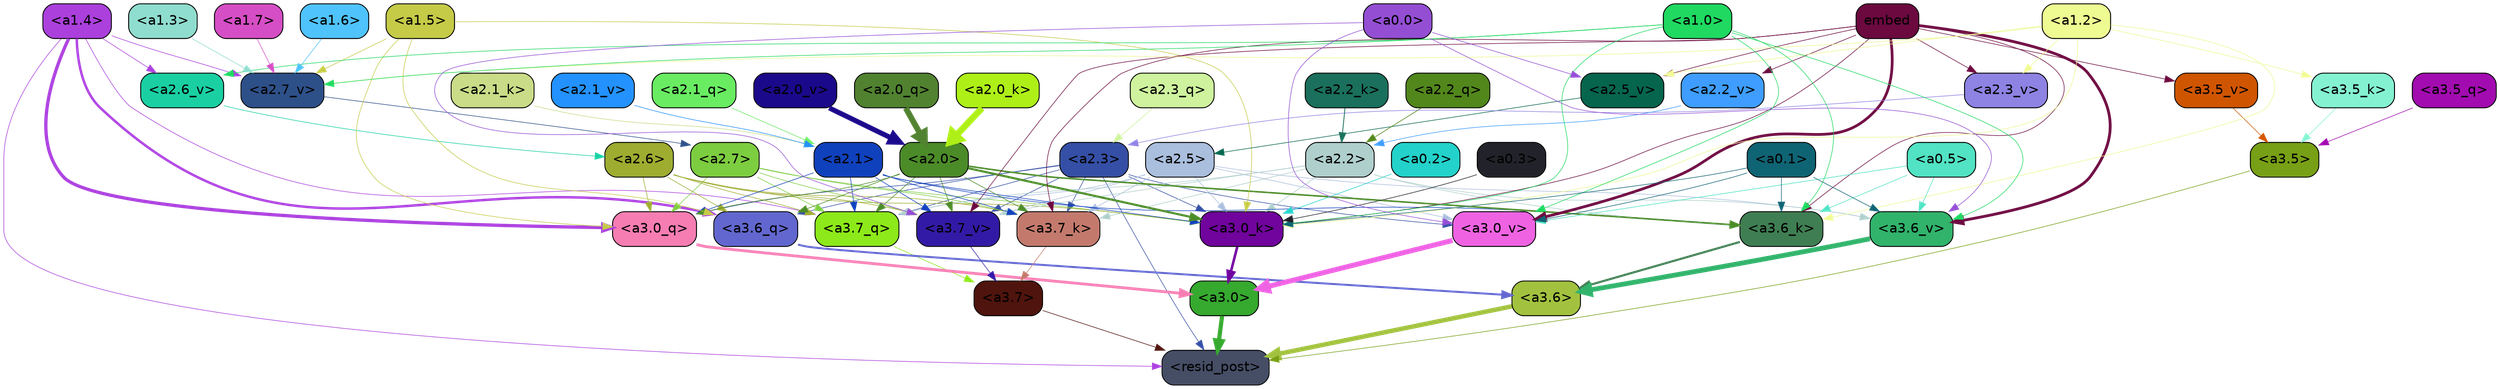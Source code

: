 strict digraph "" {
	graph [bgcolor=transparent,
		layout=dot,
		overlap=false,
		splines=true
	];
	"<a3.7>"	[color=black,
		fillcolor="#4f140d",
		fontname=Helvetica,
		shape=box,
		style="filled, rounded"];
	"<resid_post>"	[color=black,
		fillcolor="#464e66",
		fontname=Helvetica,
		shape=box,
		style="filled, rounded"];
	"<a3.7>" -> "<resid_post>"	[color="#4f140d",
		penwidth=0.6];
	"<a3.6>"	[color=black,
		fillcolor="#a2c23f",
		fontname=Helvetica,
		shape=box,
		style="filled, rounded"];
	"<a3.6>" -> "<resid_post>"	[color="#a2c23f",
		penwidth=4.648244500160217];
	"<a3.5>"	[color=black,
		fillcolor="#78a016",
		fontname=Helvetica,
		shape=box,
		style="filled, rounded"];
	"<a3.5>" -> "<resid_post>"	[color="#78a016",
		penwidth=0.6];
	"<a3.0>"	[color=black,
		fillcolor="#36a92f",
		fontname=Helvetica,
		shape=box,
		style="filled, rounded"];
	"<a3.0>" -> "<resid_post>"	[color="#36a92f",
		penwidth=4.3288813829422];
	"<a2.3>"	[color=black,
		fillcolor="#344fa5",
		fontname=Helvetica,
		shape=box,
		style="filled, rounded"];
	"<a2.3>" -> "<resid_post>"	[color="#344fa5",
		penwidth=0.6];
	"<a3.7_q>"	[color=black,
		fillcolor="#8de919",
		fontname=Helvetica,
		shape=box,
		style="filled, rounded"];
	"<a2.3>" -> "<a3.7_q>"	[color="#344fa5",
		penwidth=0.6];
	"<a3.6_q>"	[color=black,
		fillcolor="#6267cf",
		fontname=Helvetica,
		shape=box,
		style="filled, rounded"];
	"<a2.3>" -> "<a3.6_q>"	[color="#344fa5",
		penwidth=0.6];
	"<a3.0_q>"	[color=black,
		fillcolor="#f67db2",
		fontname=Helvetica,
		shape=box,
		style="filled, rounded"];
	"<a2.3>" -> "<a3.0_q>"	[color="#344fa5",
		penwidth=0.6];
	"<a3.7_k>"	[color=black,
		fillcolor="#c37a6d",
		fontname=Helvetica,
		shape=box,
		style="filled, rounded"];
	"<a2.3>" -> "<a3.7_k>"	[color="#344fa5",
		penwidth=0.6];
	"<a3.0_k>"	[color=black,
		fillcolor="#70049d",
		fontname=Helvetica,
		shape=box,
		style="filled, rounded"];
	"<a2.3>" -> "<a3.0_k>"	[color="#344fa5",
		penwidth=0.6];
	"<a3.7_v>"	[color=black,
		fillcolor="#331aa6",
		fontname=Helvetica,
		shape=box,
		style="filled, rounded"];
	"<a2.3>" -> "<a3.7_v>"	[color="#344fa5",
		penwidth=0.6];
	"<a3.0_v>"	[color=black,
		fillcolor="#ef63e3",
		fontname=Helvetica,
		shape=box,
		style="filled, rounded"];
	"<a2.3>" -> "<a3.0_v>"	[color="#344fa5",
		penwidth=0.6];
	"<a1.4>"	[color=black,
		fillcolor="#ab40dd",
		fontname=Helvetica,
		shape=box,
		style="filled, rounded"];
	"<a1.4>" -> "<resid_post>"	[color="#ab40dd",
		penwidth=0.6];
	"<a1.4>" -> "<a3.7_q>"	[color="#ab40dd",
		penwidth=0.6];
	"<a1.4>" -> "<a3.6_q>"	[color="#ab40dd",
		penwidth=2.5397292599081993];
	"<a1.4>" -> "<a3.0_q>"	[color="#ab40dd",
		penwidth=3.3985572457313538];
	"<a2.7_v>"	[color=black,
		fillcolor="#2e5089",
		fontname=Helvetica,
		shape=box,
		style="filled, rounded"];
	"<a1.4>" -> "<a2.7_v>"	[color="#ab40dd",
		penwidth=0.6];
	"<a2.6_v>"	[color=black,
		fillcolor="#1ad0a3",
		fontname=Helvetica,
		shape=box,
		style="filled, rounded"];
	"<a1.4>" -> "<a2.6_v>"	[color="#ab40dd",
		penwidth=0.6];
	"<a3.7_q>" -> "<a3.7>"	[color="#8de919",
		penwidth=0.6];
	"<a3.6_q>" -> "<a3.6>"	[color="#6267cf",
		penwidth=2.03758105635643];
	"<a3.5_q>"	[color=black,
		fillcolor="#a20bb0",
		fontname=Helvetica,
		shape=box,
		style="filled, rounded"];
	"<a3.5_q>" -> "<a3.5>"	[color="#a20bb0",
		penwidth=0.6];
	"<a3.0_q>" -> "<a3.0>"	[color="#f67db2",
		penwidth=2.8638100624084473];
	"<a3.7_k>" -> "<a3.7>"	[color="#c37a6d",
		penwidth=0.6];
	"<a3.6_k>"	[color=black,
		fillcolor="#3f7e52",
		fontname=Helvetica,
		shape=box,
		style="filled, rounded"];
	"<a3.6_k>" -> "<a3.6>"	[color="#3f7e52",
		penwidth=2.174198240041733];
	"<a3.5_k>"	[color=black,
		fillcolor="#84f2d1",
		fontname=Helvetica,
		shape=box,
		style="filled, rounded"];
	"<a3.5_k>" -> "<a3.5>"	[color="#84f2d1",
		penwidth=0.6];
	"<a3.0_k>" -> "<a3.0>"	[color="#70049d",
		penwidth=2.6274144649505615];
	"<a3.7_v>" -> "<a3.7>"	[color="#331aa6",
		penwidth=0.6];
	"<a3.6_v>"	[color=black,
		fillcolor="#31b36b",
		fontname=Helvetica,
		shape=box,
		style="filled, rounded"];
	"<a3.6_v>" -> "<a3.6>"	[color="#31b36b",
		penwidth=5.002329230308533];
	"<a3.5_v>"	[color=black,
		fillcolor="#d05500",
		fontname=Helvetica,
		shape=box,
		style="filled, rounded"];
	"<a3.5_v>" -> "<a3.5>"	[color="#d05500",
		penwidth=0.6];
	"<a3.0_v>" -> "<a3.0>"	[color="#ef63e3",
		penwidth=5.188832879066467];
	"<a2.7>"	[color=black,
		fillcolor="#7dcd40",
		fontname=Helvetica,
		shape=box,
		style="filled, rounded"];
	"<a2.7>" -> "<a3.7_q>"	[color="#7dcd40",
		penwidth=0.6];
	"<a2.7>" -> "<a3.0_q>"	[color="#7dcd40",
		penwidth=0.6];
	"<a2.7>" -> "<a3.7_k>"	[color="#7dcd40",
		penwidth=0.6];
	"<a2.7>" -> "<a3.0_k>"	[color="#7dcd40",
		penwidth=0.6];
	"<a2.7>" -> "<a3.7_v>"	[color="#7dcd40",
		penwidth=0.6];
	"<a2.6>"	[color=black,
		fillcolor="#9eac30",
		fontname=Helvetica,
		shape=box,
		style="filled, rounded"];
	"<a2.6>" -> "<a3.7_q>"	[color="#9eac30",
		penwidth=0.6];
	"<a2.6>" -> "<a3.6_q>"	[color="#9eac30",
		penwidth=0.6];
	"<a2.6>" -> "<a3.0_q>"	[color="#9eac30",
		penwidth=0.6];
	"<a2.6>" -> "<a3.7_k>"	[color="#9eac30",
		penwidth=0.6];
	"<a2.6>" -> "<a3.0_k>"	[color="#9eac30",
		penwidth=0.6];
	"<a2.6>" -> "<a3.7_v>"	[color="#9eac30",
		penwidth=0.6];
	"<a2.5>"	[color=black,
		fillcolor="#aabedd",
		fontname=Helvetica,
		shape=box,
		style="filled, rounded"];
	"<a2.5>" -> "<a3.7_q>"	[color="#aabedd",
		penwidth=0.6];
	"<a2.5>" -> "<a3.7_k>"	[color="#aabedd",
		penwidth=0.6];
	"<a2.5>" -> "<a3.0_k>"	[color="#aabedd",
		penwidth=0.6];
	"<a2.5>" -> "<a3.7_v>"	[color="#aabedd",
		penwidth=0.6];
	"<a2.5>" -> "<a3.6_v>"	[color="#aabedd",
		penwidth=0.6];
	"<a2.5>" -> "<a3.0_v>"	[color="#aabedd",
		penwidth=0.6];
	"<a2.2>"	[color=black,
		fillcolor="#afcfcc",
		fontname=Helvetica,
		shape=box,
		style="filled, rounded"];
	"<a2.2>" -> "<a3.7_q>"	[color="#afcfcc",
		penwidth=0.6];
	"<a2.2>" -> "<a3.7_k>"	[color="#afcfcc",
		penwidth=0.6];
	"<a2.2>" -> "<a3.6_k>"	[color="#afcfcc",
		penwidth=0.6];
	"<a2.2>" -> "<a3.0_k>"	[color="#afcfcc",
		penwidth=0.6];
	"<a2.2>" -> "<a3.7_v>"	[color="#afcfcc",
		penwidth=0.6];
	"<a2.2>" -> "<a3.6_v>"	[color="#afcfcc",
		penwidth=0.6];
	"<a2.1>"	[color=black,
		fillcolor="#1041bd",
		fontname=Helvetica,
		shape=box,
		style="filled, rounded"];
	"<a2.1>" -> "<a3.7_q>"	[color="#1041bd",
		penwidth=0.6];
	"<a2.1>" -> "<a3.0_q>"	[color="#1041bd",
		penwidth=0.6];
	"<a2.1>" -> "<a3.7_k>"	[color="#1041bd",
		penwidth=0.6];
	"<a2.1>" -> "<a3.6_k>"	[color="#1041bd",
		penwidth=0.6];
	"<a2.1>" -> "<a3.0_k>"	[color="#1041bd",
		penwidth=0.6];
	"<a2.1>" -> "<a3.7_v>"	[color="#1041bd",
		penwidth=0.6];
	"<a2.0>"	[color=black,
		fillcolor="#4b8b28",
		fontname=Helvetica,
		shape=box,
		style="filled, rounded"];
	"<a2.0>" -> "<a3.7_q>"	[color="#4b8b28",
		penwidth=0.6];
	"<a2.0>" -> "<a3.6_q>"	[color="#4b8b28",
		penwidth=0.6];
	"<a2.0>" -> "<a3.0_q>"	[color="#4b8b28",
		penwidth=0.6];
	"<a2.0>" -> "<a3.7_k>"	[color="#4b8b28",
		penwidth=0.6];
	"<a2.0>" -> "<a3.6_k>"	[color="#4b8b28",
		penwidth=1.5717863738536835];
	"<a2.0>" -> "<a3.0_k>"	[color="#4b8b28",
		penwidth=2.205150544643402];
	"<a2.0>" -> "<a3.7_v>"	[color="#4b8b28",
		penwidth=0.6];
	"<a1.5>"	[color=black,
		fillcolor="#c5cb47",
		fontname=Helvetica,
		shape=box,
		style="filled, rounded"];
	"<a1.5>" -> "<a3.6_q>"	[color="#c5cb47",
		penwidth=0.6];
	"<a1.5>" -> "<a3.0_q>"	[color="#c5cb47",
		penwidth=0.6];
	"<a1.5>" -> "<a3.0_k>"	[color="#c5cb47",
		penwidth=0.6];
	"<a1.5>" -> "<a2.7_v>"	[color="#c5cb47",
		penwidth=0.6];
	embed	[color=black,
		fillcolor="#6c093f",
		fontname=Helvetica,
		shape=box,
		style="filled, rounded"];
	embed -> "<a3.7_k>"	[color="#6c093f",
		penwidth=0.6];
	embed -> "<a3.6_k>"	[color="#6c093f",
		penwidth=0.6];
	embed -> "<a3.0_k>"	[color="#6c093f",
		penwidth=0.6];
	embed -> "<a3.7_v>"	[color="#6c093f",
		penwidth=0.6];
	embed -> "<a3.6_v>"	[color="#6c093f",
		penwidth=2.882729172706604];
	embed -> "<a3.5_v>"	[color="#6c093f",
		penwidth=0.6];
	embed -> "<a3.0_v>"	[color="#6c093f",
		penwidth=2.812090039253235];
	"<a2.5_v>"	[color=black,
		fillcolor="#06654d",
		fontname=Helvetica,
		shape=box,
		style="filled, rounded"];
	embed -> "<a2.5_v>"	[color="#6c093f",
		penwidth=0.6];
	"<a2.3_v>"	[color=black,
		fillcolor="#8e82e3",
		fontname=Helvetica,
		shape=box,
		style="filled, rounded"];
	embed -> "<a2.3_v>"	[color="#6c093f",
		penwidth=0.6];
	"<a2.2_v>"	[color=black,
		fillcolor="#3e9dfe",
		fontname=Helvetica,
		shape=box,
		style="filled, rounded"];
	embed -> "<a2.2_v>"	[color="#6c093f",
		penwidth=0.6];
	"<a1.2>"	[color=black,
		fillcolor="#eefa92",
		fontname=Helvetica,
		shape=box,
		style="filled, rounded"];
	"<a1.2>" -> "<a3.6_k>"	[color="#eefa92",
		penwidth=0.6];
	"<a1.2>" -> "<a3.5_k>"	[color="#eefa92",
		penwidth=0.6];
	"<a1.2>" -> "<a3.0_k>"	[color="#eefa92",
		penwidth=0.6];
	"<a1.2>" -> "<a2.7_v>"	[color="#eefa92",
		penwidth=0.6];
	"<a1.2>" -> "<a2.5_v>"	[color="#eefa92",
		penwidth=0.6];
	"<a1.2>" -> "<a2.3_v>"	[color="#eefa92",
		penwidth=0.6];
	"<a1.0>"	[color=black,
		fillcolor="#1fd961",
		fontname=Helvetica,
		shape=box,
		style="filled, rounded"];
	"<a1.0>" -> "<a3.6_k>"	[color="#1fd961",
		penwidth=0.6];
	"<a1.0>" -> "<a3.0_k>"	[color="#1fd961",
		penwidth=0.6];
	"<a1.0>" -> "<a3.6_v>"	[color="#1fd961",
		penwidth=0.6];
	"<a1.0>" -> "<a3.0_v>"	[color="#1fd961",
		penwidth=0.6];
	"<a1.0>" -> "<a2.7_v>"	[color="#1fd961",
		penwidth=0.6];
	"<a1.0>" -> "<a2.6_v>"	[color="#1fd961",
		penwidth=0.6];
	"<a0.5>"	[color=black,
		fillcolor="#51e3c3",
		fontname=Helvetica,
		shape=box,
		style="filled, rounded"];
	"<a0.5>" -> "<a3.6_k>"	[color="#51e3c3",
		penwidth=0.6];
	"<a0.5>" -> "<a3.6_v>"	[color="#51e3c3",
		penwidth=0.6];
	"<a0.5>" -> "<a3.0_v>"	[color="#51e3c3",
		penwidth=0.6281400918960571];
	"<a0.1>"	[color=black,
		fillcolor="#0f6474",
		fontname=Helvetica,
		shape=box,
		style="filled, rounded"];
	"<a0.1>" -> "<a3.6_k>"	[color="#0f6474",
		penwidth=0.6];
	"<a0.1>" -> "<a3.0_k>"	[color="#0f6474",
		penwidth=0.6];
	"<a0.1>" -> "<a3.6_v>"	[color="#0f6474",
		penwidth=0.6];
	"<a0.1>" -> "<a3.0_v>"	[color="#0f6474",
		penwidth=0.6];
	"<a0.3>"	[color=black,
		fillcolor="#22222a",
		fontname=Helvetica,
		shape=box,
		style="filled, rounded"];
	"<a0.3>" -> "<a3.0_k>"	[color="#22222a",
		penwidth=0.6];
	"<a0.2>"	[color=black,
		fillcolor="#23d2cb",
		fontname=Helvetica,
		shape=box,
		style="filled, rounded"];
	"<a0.2>" -> "<a3.0_k>"	[color="#23d2cb",
		penwidth=0.6];
	"<a0.0>"	[color=black,
		fillcolor="#944ed4",
		fontname=Helvetica,
		shape=box,
		style="filled, rounded"];
	"<a0.0>" -> "<a3.7_v>"	[color="#944ed4",
		penwidth=0.6];
	"<a0.0>" -> "<a3.6_v>"	[color="#944ed4",
		penwidth=0.6];
	"<a0.0>" -> "<a3.0_v>"	[color="#944ed4",
		penwidth=0.6];
	"<a0.0>" -> "<a2.5_v>"	[color="#944ed4",
		penwidth=0.6];
	"<a2.3_q>"	[color=black,
		fillcolor="#cef29d",
		fontname=Helvetica,
		shape=box,
		style="filled, rounded"];
	"<a2.3_q>" -> "<a2.3>"	[color="#cef29d",
		penwidth=0.6];
	"<a2.2_q>"	[color=black,
		fillcolor="#52871c",
		fontname=Helvetica,
		shape=box,
		style="filled, rounded"];
	"<a2.2_q>" -> "<a2.2>"	[color="#52871c",
		penwidth=0.6299107074737549];
	"<a2.1_q>"	[color=black,
		fillcolor="#69ec62",
		fontname=Helvetica,
		shape=box,
		style="filled, rounded"];
	"<a2.1_q>" -> "<a2.1>"	[color="#69ec62",
		penwidth=0.6];
	"<a2.0_q>"	[color=black,
		fillcolor="#518230",
		fontname=Helvetica,
		shape=box,
		style="filled, rounded"];
	"<a2.0_q>" -> "<a2.0>"	[color="#518230",
		penwidth=6.081655263900757];
	"<a2.2_k>"	[color=black,
		fillcolor="#1a705c",
		fontname=Helvetica,
		shape=box,
		style="filled, rounded"];
	"<a2.2_k>" -> "<a2.2>"	[color="#1a705c",
		penwidth=0.8337457180023193];
	"<a2.1_k>"	[color=black,
		fillcolor="#cadc87",
		fontname=Helvetica,
		shape=box,
		style="filled, rounded"];
	"<a2.1_k>" -> "<a2.1>"	[color="#cadc87",
		penwidth=0.6];
	"<a2.0_k>"	[color=black,
		fillcolor="#aeef18",
		fontname=Helvetica,
		shape=box,
		style="filled, rounded"];
	"<a2.0_k>" -> "<a2.0>"	[color="#aeef18",
		penwidth=6.795950889587402];
	"<a2.7_v>" -> "<a2.7>"	[color="#2e5089",
		penwidth=0.6];
	"<a2.6_v>" -> "<a2.6>"	[color="#1ad0a3",
		penwidth=0.6];
	"<a2.5_v>" -> "<a2.5>"	[color="#06654d",
		penwidth=0.6];
	"<a2.3_v>" -> "<a2.3>"	[color="#8e82e3",
		penwidth=0.6];
	"<a2.2_v>" -> "<a2.2>"	[color="#3e9dfe",
		penwidth=0.6];
	"<a2.1_v>"	[color=black,
		fillcolor="#2392fe",
		fontname=Helvetica,
		shape=box,
		style="filled, rounded"];
	"<a2.1_v>" -> "<a2.1>"	[color="#2392fe",
		penwidth=0.6];
	"<a2.0_v>"	[color=black,
		fillcolor="#1b098b",
		fontname=Helvetica,
		shape=box,
		style="filled, rounded"];
	"<a2.0_v>" -> "<a2.0>"	[color="#1b098b",
		penwidth=5.211444020271301];
	"<a1.7>"	[color=black,
		fillcolor="#d64ec5",
		fontname=Helvetica,
		shape=box,
		style="filled, rounded"];
	"<a1.7>" -> "<a2.7_v>"	[color="#d64ec5",
		penwidth=0.6];
	"<a1.6>"	[color=black,
		fillcolor="#4fc3fc",
		fontname=Helvetica,
		shape=box,
		style="filled, rounded"];
	"<a1.6>" -> "<a2.7_v>"	[color="#4fc3fc",
		penwidth=0.6];
	"<a1.3>"	[color=black,
		fillcolor="#8fddce",
		fontname=Helvetica,
		shape=box,
		style="filled, rounded"];
	"<a1.3>" -> "<a2.7_v>"	[color="#8fddce",
		penwidth=0.6];
}
